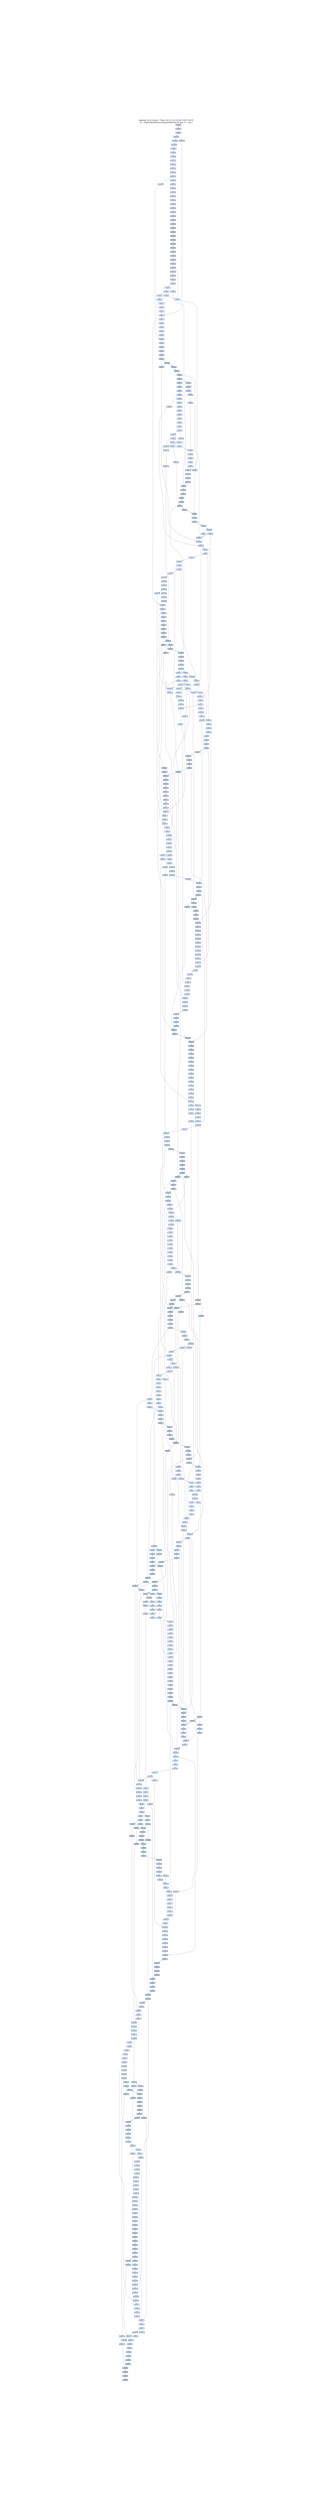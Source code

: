 digraph G {
node[shape=rectangle,style=filled,fillcolor=lightsteelblue,color=lightsteelblue]
bgcolor="transparent"
graph [label="Jakstab v0.8.4-devel   Mon Oct 21 03:32:04 CEST 2019\n-m ../Input/Real/linuxCommandsStatic/dcgen -b --cpa i", labelloc=t, fontsize=35, pad=30]
"0x000003e2"[label="0x000003e2\n"];
"0x000003e4"[label="0x000003e4\n"];
"0x000003e5"[label="0x000003e5\n"];
"0x000003e6"[label="0x000003e6\n"];
"0x000003e8"[label="0x000003e8\n"];
"0x000003e9"[label="0x000003e9\n"];
"0x000003eb"[label="0x000003eb\n"];
"0x000003ec"[label="0x000003ec\n"];
"0x000003ed"[label="0x000003ed\n"];
"0x000003ee"[label="0x000003ee\n"];
"0x000003ef"[label="0x000003ef\n"];
"0x000003f0"[label="0x000003f0\n"];
"0x000003f1"[label="0x000003f1\n"];
"0x000003f5"[label="0x000003f5\n"];
"0x000003f6"[label="0x000003f6\n"];
"0x000003f7"[label="0x000003f7\n"];
"0x000003f9"[label="0x000003f9\n"];
"0x000003fb"[label="0x000003fb\n"];
"0x000003fe"[label="0x000003fe\n"];
"0x00000000"[label="0x00000000\n"];
"0x00000400"[label="0x00000400\n"];
"0x00000402"[label="0x00000402\n"];
"0x00000002"[label="0x00000002\n"];
"0x00000003"[label="0x00000003\n"];
"0x00000404"[label="0x00000404\n"];
"0x00000005"[label="0x00000005\n"];
"0x00000406"[label="0x00000406\n"];
"0x00000007"[label="0x00000007\n"];
"0x00000407"[label="0x00000407\n"];
"0x00000408"[label="0x00000408\n"];
"0x0000000a"[label="0x0000000a\n"];
"0x0000040a"[label="0x0000040a\n"];
"0x0000000b"[label="0x0000000b\n"];
"0x0000040c"[label="0x0000040c\n"];
"0x0000000d"[label="0x0000000d\n"];
"0x0000000f"[label="0x0000000f\n"];
"0x0000040f"[label="0x0000040f\n"];
"0x00000413"[label="0x00000413\n"];
"0x00000415"[label="0x00000415\n"];
"0x00000015"[label="0x00000015\n"];
"0x00000417"[label="0x00000417\n"];
"0x00000419"[label="0x00000419\n"];
"0x00000019"[label="0x00000019\n"];
"0x0000001a"[label="0x0000001a\n"];
"0x0000041c"[label="0x0000041c\n"];
"0x0000041f"[label="0x0000041f\n"];
"0x00000020"[label="0x00000020\n"];
"0x00000021"[label="0x00000021\n"];
"0x00000423"[label="0x00000423\n"];
"0x00000023"[label="0x00000023\n"];
"0x00000025"[label="0x00000025\n"];
"0x00000426"[label="0x00000426\n"];
"0x00000029"[label="0x00000029\n"];
"0x0000042b"[label="0x0000042b\n"];
"0x0000002c"[label="0x0000002c\n"];
"0x0000042d"[label="0x0000042d\n"];
"0x0000002d"[label="0x0000002d\n"];
"0x0000042e"[label="0x0000042e\n"];
"0x0000042f"[label="0x0000042f\n"];
"0x0000002f"[label="0x0000002f\n"];
"0x00000430"[label="0x00000430\n"];
"0x00000431"[label="0x00000431\n"];
"0x00000433"[label="0x00000433\n"];
"0x00000035"[label="0x00000035\n"];
"0x00000435"[label="0x00000435\n"];
"0x00000036"[label="0x00000036\n"];
"0x00000437"[label="0x00000437\n"];
"0x0000043a"[label="0x0000043a\n"];
"0x0000003a"[label="0x0000003a\n"];
"0x0000043b"[label="0x0000043b\n"];
"0x0000043d"[label="0x0000043d\n"];
"0x0000003d"[label="0x0000003d\n"];
"0x0000003e"[label="0x0000003e\n"];
"0x0000043f"[label="0x0000043f\n"];
"0x00000040"[label="0x00000040\n"];
"0x00000441"[label="0x00000441\n"];
"0x00000443"[label="0x00000443\n"];
"0x00000444"[label="0x00000444\n"];
"0x00000445"[label="0x00000445\n"];
"0x00000446"[label="0x00000446\n"];
"0x00000046"[label="0x00000046\n"];
"0x00000049"[label="0x00000049\n"];
"0x00000449"[label="0x00000449\n"];
"0x0000044a"[label="0x0000044a\n"];
"0x0000004b"[label="0x0000004b\n"];
"0x0000044b"[label="0x0000044b\n"];
"0x0000004d"[label="0x0000004d\n"];
"0x0000044e"[label="0x0000044e\n"];
"0x0000044f"[label="0x0000044f\n"];
"0x00000451"[label="0x00000451\n"];
"0x00000453"[label="0x00000453\n"];
"0x00000053"[label="0x00000053\n"];
"0x00000055"[label="0x00000055\n"];
"0x00000456"[label="0x00000456\n"];
"0x00000057"[label="0x00000057\n"];
"0x00000458"[label="0x00000458\n"];
"0x00000459"[label="0x00000459\n"];
"0x00000059"[label="0x00000059\n"];
"0x0000045a"[label="0x0000045a\n"];
"0x0000045c"[label="0x0000045c\n"];
"0x0000005e"[label="0x0000005e\n"];
"0x0000045e"[label="0x0000045e\n"];
"0x0000045f"[label="0x0000045f\n"];
"0x00000460"[label="0x00000460\n"];
"0x00000061"[label="0x00000061\n"];
"0x00000461"[label="0x00000461\n"];
"0x00000462"[label="0x00000462\n"];
"0x00000463"[label="0x00000463\n"];
"0x00000464"[label="0x00000464\n"];
"0x00000465"[label="0x00000465\n"];
"0x00000066"[label="0x00000066\n"];
"0x00000069"[label="0x00000069\n"];
"0x00000469"[label="0x00000469\n"];
"0x0000006a"[label="0x0000006a\n"];
"0x0000046b"[label="0x0000046b\n"];
"0x0000006c"[label="0x0000006c\n"];
"0x0000046e"[label="0x0000046e\n"];
"0x0000006f"[label="0x0000006f\n"];
"0x00000470"[label="0x00000470\n"];
"0x00000071"[label="0x00000071\n"];
"0x00000073"[label="0x00000073\n"];
"0x00000473"[label="0x00000473\n"];
"0x00000475"[label="0x00000475\n"];
"0x00000075"[label="0x00000075\n"];
"0x00000076"[label="0x00000076\n"];
"0x00000476"[label="0x00000476\n"];
"0x00000077"[label="0x00000077\n"];
"0x00000477"[label="0x00000477\n"];
"0x00000478"[label="0x00000478\n"];
"0x00000078"[label="0x00000078\n"];
"0x00000479"[label="0x00000479\n"];
"0x00000079"[label="0x00000079\n"];
"0x0000007a"[label="0x0000007a\n"];
"0x0000007b"[label="0x0000007b\n"];
"0x0000047b"[label="0x0000047b\n"];
"0x0000007d"[label="0x0000007d\n"];
"0x0000047e"[label="0x0000047e\n"];
"0x0000007f"[label="0x0000007f\n"];
"0x00000481"[label="0x00000481\n"];
"0x00000081"[label="0x00000081\n"];
"0x00000082"[label="0x00000082\n"];
"0x00000482"[label="0x00000482\n"];
"0x00000485"[label="0x00000485\n"];
"0x00000087"[label="0x00000087\n"];
"0x00000487"[label="0x00000487\n"];
"0x00000088"[label="0x00000088\n"];
"0x00000089"[label="0x00000089\n"];
"0x0000008c"[label="0x0000008c\n"];
"0x0000048c"[label="0x0000048c\n"];
"0x0000048d"[label="0x0000048d\n"];
"0x0000008d"[label="0x0000008d\n"];
"0x0000048f"[label="0x0000048f\n"];
"0x00000090"[label="0x00000090\n"];
"0x00000492"[label="0x00000492\n"];
"0x00000093"[label="0x00000093\n"];
"0x00000098"[label="0x00000098\n"];
"0x00000499"[label="0x00000499\n"];
"0x0000049a"[label="0x0000049a\n"];
"0x0000009b"[label="0x0000009b\n"];
"0x0000049c"[label="0x0000049c\n"];
"0x0000009c"[label="0x0000009c\n"];
"0x0000009e"[label="0x0000009e\n"];
"0x0000049e"[label="0x0000049e\n"];
"0x000000a0"[label="0x000000a0\n"];
"0x000004a1"[label="0x000004a1\n"];
"0x000000a2"[label="0x000000a2\n"];
"0x000004a3"[label="0x000004a3\n"];
"0x000000a4"[label="0x000000a4\n"];
"0x000004a6"[label="0x000004a6\n"];
"0x000004a7"[label="0x000004a7\n"];
"0x000000a7"[label="0x000000a7\n"];
"0x000004a8"[label="0x000004a8\n"];
"0x000004a9"[label="0x000004a9\n"];
"0x000000aa"[label="0x000000aa\n"];
"0x000004aa"[label="0x000004aa\n"];
"0x000004ab"[label="0x000004ab\n"];
"0x000004ac"[label="0x000004ac\n"];
"0x000000b2"[label="0x000000b2\n"];
"0x000004b3"[label="0x000004b3\n"];
"0x000004b4"[label="0x000004b4\n"];
"0x000000b4"[label="0x000000b4\n"];
"0x000004b5"[label="0x000004b5\n"];
"0x000004b7"[label="0x000004b7\n"];
"0x000000b7"[label="0x000000b7\n"];
"0x000004b8"[label="0x000004b8\n"];
"0x000000ba"[label="0x000000ba\n"];
"0x000004ba"[label="0x000004ba\n"];
"0x000000bc"[label="0x000000bc\n"];
"0x000000bd"[label="0x000000bd\n"];
"0x000004bd"[label="0x000004bd\n"];
"0x000000bf"[label="0x000000bf\n"];
"0x000004bf"[label="0x000004bf\n"];
"0x000004c0"[label="0x000004c0\n"];
"0x000000c0"[label="0x000000c0\n"];
"0x000000c1"[label="0x000000c1\n"];
"0x000004c3"[label="0x000004c3\n"];
"0x000000c4"[label="0x000000c4\n"];
"0x000000c6"[label="0x000000c6\n"];
"0x000004c6"[label="0x000004c6\n"];
"0x000000c8"[label="0x000000c8\n"];
"0x000000c9"[label="0x000000c9\n"];
"0x000004c9"[label="0x000004c9\n"];
"0x000000cb"[label="0x000000cb\n"];
"0x000004cb"[label="0x000004cb\n"];
"0x000004cd"[label="0x000004cd\n"];
"0x000000cd"[label="0x000000cd\n"];
"0x000004cf"[label="0x000004cf\n"];
"0x000000d0"[label="0x000000d0\n"];
"0x000004d1"[label="0x000004d1\n"];
"0x000000d1"[label="0x000000d1\n"];
"0x000004d3"[label="0x000004d3\n"];
"0x000000d3"[label="0x000000d3\n"];
"0x000000d4"[label="0x000000d4\n"];
"0x000004d5"[label="0x000004d5\n"];
"0x000004d7"[label="0x000004d7\n"];
"0x000000d8"[label="0x000000d8\n"];
"0x000004d8"[label="0x000004d8\n"];
"0x000000d9"[label="0x000000d9\n"];
"0x000004d9"[label="0x000004d9\n"];
"0x000004da"[label="0x000004da\n"];
"0x000000db"[label="0x000000db\n"];
"0x000004db"[label="0x000004db\n"];
"0x000000dc"[label="0x000000dc\n"];
"0x000004dd"[label="0x000004dd\n"];
"0x000000de"[label="0x000000de\n"];
"0x000000df"[label="0x000000df\n"];
"0x000004e0"[label="0x000004e0\n"];
"0x000000e0"[label="0x000000e0\n"];
"0x000000e1"[label="0x000000e1\n"];
"0x000004e2"[label="0x000004e2\n"];
"0x000000e4"[label="0x000000e4\n"];
"0x000004e4"[label="0x000004e4\n"];
"0x000000e5"[label="0x000000e5\n"];
"0x000004e6"[label="0x000004e6\n"];
"0x000004e7"[label="0x000004e7\n"];
"0x000004e8"[label="0x000004e8\n"];
"0x000000e8"[label="0x000000e8\n"];
"0x000000e9"[label="0x000000e9\n"];
"0x000004e9"[label="0x000004e9\n"];
"0x000004ea"[label="0x000004ea\n"];
"0x000004eb"[label="0x000004eb\n"];
"0x000000eb"[label="0x000000eb\n"];
"0x000000ec"[label="0x000000ec\n"];
"0x000004ec"[label="0x000004ec\n"];
"0x000004ed"[label="0x000004ed\n"];
"0x000000ed"[label="0x000000ed\n"];
"0x000004ee"[label="0x000004ee\n"];
"0x000004ef"[label="0x000004ef\n"];
"0x000000f0"[label="0x000000f0\n"];
"0x000004f0"[label="0x000004f0\n"];
"0x000004f1"[label="0x000004f1\n"];
"0x000000f1"[label="0x000000f1\n"];
"0x000004f2"[label="0x000004f2\n"];
"0x000000f2"[label="0x000000f2\n"];
"0x000000f4"[label="0x000000f4\n"];
"0x000004f5"[label="0x000004f5\n"];
"0x000004f7"[label="0x000004f7\n"];
"0x000000f8"[label="0x000000f8\n"];
"0x000000f9"[label="0x000000f9\n"];
"0x000004f9"[label="0x000004f9\n"];
"0x000000fa"[label="0x000000fa\n"];
"0x000000fb"[label="0x000000fb\n"];
"0x000004fb"[label="0x000004fb\n"];
"0x000000fc"[label="0x000000fc\n"];
"0x000004fc"[label="0x000004fc\n"];
"0x000004fd"[label="0x000004fd\n"];
"0x000004fe"[label="0x000004fe\n"];
"0x000000ff"[label="0x000000ff\n"];
"0x000004ff"[label="0x000004ff\n"];
"0x00000500"[label="0x00000500\n"];
"0x00000501"[label="0x00000501\n"];
"0x00000102"[label="0x00000102\n"];
"0x00000502"[label="0x00000502\n"];
"0x00000503"[label="0x00000503\n"];
"0x00000504"[label="0x00000504\n"];
"0x00000505"[label="0x00000505\n"];
"0x00000106"[label="0x00000106\n"];
"0x00000508"[label="0x00000508\n"];
"0x0000050a"[label="0x0000050a\n"];
"0x0000010b"[label="0x0000010b\n"];
"0x0000050c"[label="0x0000050c\n"];
"0x0000010d"[label="0x0000010d\n"];
"0x0000050e"[label="0x0000050e\n"];
"0x0000010f"[label="0x0000010f\n"];
"0x00000111"[label="0x00000111\n"];
"0x00000112"[label="0x00000112\n"];
"0x00000513"[label="0x00000513\n"];
"0x00000115"[label="0x00000115\n"];
"0x00000515"[label="0x00000515\n"];
"0x00000516"[label="0x00000516\n"];
"0x00000117"[label="0x00000117\n"];
"0x00000119"[label="0x00000119\n"];
"0x00000519"[label="0x00000519\n"];
"0x0000011a"[label="0x0000011a\n"];
"0x0000051b"[label="0x0000051b\n"];
"0x0000051c"[label="0x0000051c\n"];
"0x0000051d"[label="0x0000051d\n"];
"0x0000011d"[label="0x0000011d\n"];
"0x0000011e"[label="0x0000011e\n"];
"0x0000051f"[label="0x0000051f\n"];
"0x00000120"[label="0x00000120\n"];
"0x00000521"[label="0x00000521\n"];
"0x00000522"[label="0x00000522\n"];
"0x00000123"[label="0x00000123\n"];
"0x00000524"[label="0x00000524\n"];
"0x00000125"[label="0x00000125\n"];
"0x00000526"[label="0x00000526\n"];
"0x00000127"[label="0x00000127\n"];
"0x00000129"[label="0x00000129\n"];
"0x00000529"[label="0x00000529\n"];
"0x0000052a"[label="0x0000052a\n"];
"0x0000012a"[label="0x0000012a\n"];
"0x0000012b"[label="0x0000012b\n"];
"0x0000052b"[label="0x0000052b\n"];
"0x0000052c"[label="0x0000052c\n"];
"0x0000052d"[label="0x0000052d\n"];
"0x0000012d"[label="0x0000012d\n"];
"0x0000052f"[label="0x0000052f\n"];
"0x00000532"[label="0x00000532\n"];
"0x00000533"[label="0x00000533\n"];
"0x00000534"[label="0x00000534\n"];
"0x00000536"[label="0x00000536\n"];
"0x00000136"[label="0x00000136\n"];
"0x00000138"[label="0x00000138\n"];
"0x0000013b"[label="0x0000013b\n"];
"0x0000013d"[label="0x0000013d\n"];
"0x0000053f"[label="0x0000053f\n"];
"0x0000013f"[label="0x0000013f\n"];
"0x00000140"[label="0x00000140\n"];
"0x00000144"[label="0x00000144\n"];
"0x00000148"[label="0x00000148\n"];
"0x0000014a"[label="0x0000014a\n"];
"0x0000014c"[label="0x0000014c\n"];
"0x0000014e"[label="0x0000014e\n"];
"0x0000054f"[label="0x0000054f\n"];
"0x0000014f"[label="0x0000014f\n"];
"0x00000151"[label="0x00000151\n"];
"0x00000153"[label="0x00000153\n"];
"0x00000156"[label="0x00000156\n"];
"0x00000159"[label="0x00000159\n"];
"0x0000015b"[label="0x0000015b\n"];
"0x0000015e"[label="0x0000015e\n"];
"0x00000160"[label="0x00000160\n"];
"0x00000161"[label="0x00000161\n"];
"0x00000162"[label="0x00000162\n"];
"0x00000164"[label="0x00000164\n"];
"0x00000165"[label="0x00000165\n"];
"0x00000166"[label="0x00000166\n"];
"0x00000168"[label="0x00000168\n"];
"0x00000169"[label="0x00000169\n"];
"0x0000016a"[label="0x0000016a\n"];
"0x0000016c"[label="0x0000016c\n"];
"0x0000016e"[label="0x0000016e\n"];
"0x00000170"[label="0x00000170\n"];
"0x00000172"[label="0x00000172\n"];
"0x00000179"[label="0x00000179\n"];
"0x0000057c"[label="0x0000057c\n"];
"0x0000017d"[label="0x0000017d\n"];
"0x0000017f"[label="0x0000017f\n"];
"0x00000181"[label="0x00000181\n"];
"0x00000182"[label="0x00000182\n"];
"0x00000185"[label="0x00000185\n"];
"0x00000186"[label="0x00000186\n"];
"0x00000188"[label="0x00000188\n"];
"0x00000189"[label="0x00000189\n"];
"0x0000018a"[label="0x0000018a\n"];
"0x0000018d"[label="0x0000018d\n"];
"0x0000018e"[label="0x0000018e\n"];
"0x0000018f"[label="0x0000018f\n"];
"0x00000190"[label="0x00000190\n"];
"0x00000192"[label="0x00000192\n"];
"0x00000193"[label="0x00000193\n"];
"0x00000194"[label="0x00000194\n"];
"0x00000196"[label="0x00000196\n"];
"0x00000198"[label="0x00000198\n"];
"0x0000019c"[label="0x0000019c\n"];
"0x0000019d"[label="0x0000019d\n"];
"0x0000019f"[label="0x0000019f\n"];
"0x000001a1"[label="0x000001a1\n"];
"0x000001a2"[label="0x000001a2\n"];
"0x000001a4"[label="0x000001a4\n"];
"0x000001a5"[label="0x000001a5\n"];
"0x000001a7"[label="0x000001a7\n"];
"0x000001aa"[label="0x000001aa\n"];
"0x000001ab"[label="0x000001ab\n"];
"0x000001ac"[label="0x000001ac\n"];
"0x000001ad"[label="0x000001ad\n"];
"0x000001ae"[label="0x000001ae\n"];
"0x000001af"[label="0x000001af\n"];
"0x000001b1"[label="0x000001b1\n"];
"0x000001b2"[label="0x000001b2\n"];
"0x000001b3"[label="0x000001b3\n"];
"0x000001b4"[label="0x000001b4\n"];
"0x000001b5"[label="0x000001b5\n"];
"0x000001b8"[label="0x000001b8\n"];
"0x000001ba"[label="0x000001ba\n"];
"0x000001bc"[label="0x000001bc\n"];
"0x000001bf"[label="0x000001bf\n"];
"0x000001c2"[label="0x000001c2\n"];
"0x000001c3"[label="0x000001c3\n"];
"0x000001c4"[label="0x000001c4\n"];
"0x000001c5"[label="0x000001c5\n"];
"0x000001c6"[label="0x000001c6\n"];
"0x000001c7"[label="0x000001c7\n"];
"0x000001c9"[label="0x000001c9\n"];
"0x000001ca"[label="0x000001ca\n"];
"0x000001cb"[label="0x000001cb\n"];
"0x000001cd"[label="0x000001cd\n"];
"0x000001ce"[label="0x000001ce\n"];
"0x000001cf"[label="0x000001cf\n"];
"0x000001d0"[label="0x000001d0\n"];
"0x000001d1"[label="0x000001d1\n"];
"0x000001d2"[label="0x000001d2\n"];
"0x000001d3"[label="0x000001d3\n"];
"0x000001d4"[label="0x000001d4\n"];
"0x000001d5"[label="0x000001d5\n"];
"0x000001d6"[label="0x000001d6\n"];
"0x000001d8"[label="0x000001d8\n"];
"0x000001da"[label="0x000001da\n"];
"0x000001db"[label="0x000001db\n"];
"0x000001dd"[label="0x000001dd\n"];
"0x000001e0"[label="0x000001e0\n"];
"0x000001e2"[label="0x000001e2\n"];
"0x000001e5"[label="0x000001e5\n"];
"0x000001e6"[label="0x000001e6\n"];
"0x000001e9"[label="0x000001e9\n"];
"0x000001eb"[label="0x000001eb\n"];
"0x000001f2"[label="0x000001f2\n"];
"0x000001f4"[label="0x000001f4\n"];
"0x000001f5"[label="0x000001f5\n"];
"0x000001f7"[label="0x000001f7\n"];
"0x000001f9"[label="0x000001f9\n"];
"0x000001fa"[label="0x000001fa\n"];
"0x000001fc"[label="0x000001fc\n"];
"0x000001ff"[label="0x000001ff\n"];
"0x00000200"[label="0x00000200\n"];
"0x00000201"[label="0x00000201\n"];
"0x00000202"[label="0x00000202\n"];
"0x00000203"[label="0x00000203\n"];
"0x00000204"[label="0x00000204\n"];
"0x00000205"[label="0x00000205\n"];
"0x00000206"[label="0x00000206\n"];
"0x00000207"[label="0x00000207\n"];
"0x00000208"[label="0x00000208\n"];
"0x00000209"[label="0x00000209\n"];
"0x0000020a"[label="0x0000020a\n"];
"0x0000020b"[label="0x0000020b\n"];
"0x0000020c"[label="0x0000020c\n"];
"0x0000020f"[label="0x0000020f\n"];
"0x00000212"[label="0x00000212\n"];
"0x00000213"[label="0x00000213\n"];
"0x00000214"[label="0x00000214\n"];
"0x00000215"[label="0x00000215\n"];
"0x00000216"[label="0x00000216\n"];
"0x00000217"[label="0x00000217\n"];
"0x0000021a"[label="0x0000021a\n"];
"0x0000021b"[label="0x0000021b\n"];
"0x0000021e"[label="0x0000021e\n"];
"0x0000021f"[label="0x0000021f\n"];
"0x00000220"[label="0x00000220\n"];
"0x00000221"[label="0x00000221\n"];
"0x00000222"[label="0x00000222\n"];
"0x00000223"[label="0x00000223\n"];
"0x00000224"[label="0x00000224\n"];
"0x00000225"[label="0x00000225\n"];
"0x00000226"[label="0x00000226\n"];
"0x00000227"[label="0x00000227\n"];
"0x00000228"[label="0x00000228\n"];
"0x0000022b"[label="0x0000022b\n"];
"0x0000022c"[label="0x0000022c\n"];
"0x0000022d"[label="0x0000022d\n"];
"0x0000022e"[label="0x0000022e\n"];
"0x0000022f"[label="0x0000022f\n"];
"0x00000230"[label="0x00000230\n"];
"0x00000233"[label="0x00000233\n"];
"0x00000234"[label="0x00000234\n"];
"0x0000023a"[label="0x0000023a\n"];
"0x0000023c"[label="0x0000023c\n"];
"0x0000023f"[label="0x0000023f\n"];
"0x00000240"[label="0x00000240\n"];
"0x00000241"[label="0x00000241\n"];
"0x00000242"[label="0x00000242\n"];
"0x00000243"[label="0x00000243\n"];
"0x00000244"[label="0x00000244\n"];
"0x00000247"[label="0x00000247\n"];
"0x00000248"[label="0x00000248\n"];
"0x0000024b"[label="0x0000024b\n"];
"0x0000024f"[label="0x0000024f\n"];
"0x00000251"[label="0x00000251\n"];
"0x00000253"[label="0x00000253\n"];
"0x00000255"[label="0x00000255\n"];
"0x00000257"[label="0x00000257\n"];
"0x00000258"[label="0x00000258\n"];
"0x0000025a"[label="0x0000025a\n"];
"0x0000025c"[label="0x0000025c\n"];
"0x0000025d"[label="0x0000025d\n"];
"0x0000025e"[label="0x0000025e\n"];
"0x00000260"[label="0x00000260\n"];
"0x00000264"[label="0x00000264\n"];
"0x00000265"[label="0x00000265\n"];
"0x0000026d"[label="0x0000026d\n"];
"0x0000026e"[label="0x0000026e\n"];
"0x0000026f"[label="0x0000026f\n"];
"0x00000270"[label="0x00000270\n"];
"0x00000271"[label="0x00000271\n"];
"0x00000273"[label="0x00000273\n"];
"0x00000274"[label="0x00000274\n"];
"0x00000276"[label="0x00000276\n"];
"0x0000027a"[label="0x0000027a\n"];
"0x0000027c"[label="0x0000027c\n"];
"0x0000027f"[label="0x0000027f\n"];
"0x00000282"[label="0x00000282\n"];
"0x00000284"[label="0x00000284\n"];
"0x00000288"[label="0x00000288\n"];
"0x0000028b"[label="0x0000028b\n"];
"0x0000028d"[label="0x0000028d\n"];
"0x0000028e"[label="0x0000028e\n"];
"0x00000291"[label="0x00000291\n"];
"0x00000293"[label="0x00000293\n"];
"0x00000296"[label="0x00000296\n"];
"0x00000297"[label="0x00000297\n"];
"0x0000029a"[label="0x0000029a\n"];
"0x0000029b"[label="0x0000029b\n"];
"0x0000029e"[label="0x0000029e\n"];
"0x0000029f"[label="0x0000029f\n"];
"0x000002a2"[label="0x000002a2\n"];
"0x000002a6"[label="0x000002a6\n"];
"0x000002a8"[label="0x000002a8\n"];
"0x000002aa"[label="0x000002aa\n"];
"0x000002ac"[label="0x000002ac\n"];
"0x000002ad"[label="0x000002ad\n"];
"0x000002ae"[label="0x000002ae\n"];
"0x000002af"[label="0x000002af\n"];
"0x000002b0"[label="0x000002b0\n"];
"0x000002b1"[label="0x000002b1\n"];
"0x000002b2"[label="0x000002b2\n"];
"0x000002b3"[label="0x000002b3\n"];
"0x000002b4"[label="0x000002b4\n"];
"0x000002b5"[label="0x000002b5\n"];
"0x000002b9"[label="0x000002b9\n"];
"0x000002bb"[label="0x000002bb\n"];
"0x000002bc"[label="0x000002bc\n"];
"0x000002be"[label="0x000002be\n"];
"0x000002bf"[label="0x000002bf\n"];
"0x000002c1"[label="0x000002c1\n"];
"0x000002c3"[label="0x000002c3\n"];
"0x000002c4"[label="0x000002c4\n"];
"0x000002c5"[label="0x000002c5\n"];
"0x000002c7"[label="0x000002c7\n"];
"0x000002c8"[label="0x000002c8\n"];
"0x000002cb"[label="0x000002cb\n"];
"0x000002cc"[label="0x000002cc\n"];
"0x000002d0"[label="0x000002d0\n"];
"0x000002d2"[label="0x000002d2\n"];
"0x000002d5"[label="0x000002d5\n"];
"0x000002d9"[label="0x000002d9\n"];
"0x000002db"[label="0x000002db\n"];
"0x000002dd"[label="0x000002dd\n"];
"0x000002df"[label="0x000002df\n"];
"0x000002e0"[label="0x000002e0\n"];
"0x000002e1"[label="0x000002e1\n"];
"0x000002e2"[label="0x000002e2\n"];
"0x000002e3"[label="0x000002e3\n"];
"0x000002e4"[label="0x000002e4\n"];
"0x000002e6"[label="0x000002e6\n"];
"0x000002e8"[label="0x000002e8\n"];
"0x000002e9"[label="0x000002e9\n"];
"0x000002eb"[label="0x000002eb\n"];
"0x000002ec"[label="0x000002ec\n"];
"0x000002ed"[label="0x000002ed\n"];
"0x000002f4"[label="0x000002f4\n"];
"0x000002f5"[label="0x000002f5\n"];
"0x000002f9"[label="0x000002f9\n"];
"0x000002fb"[label="0x000002fb\n"];
"0x000002fd"[label="0x000002fd\n"];
"0x000002fe"[label="0x000002fe\n"];
"0x00000300"[label="0x00000300\n"];
"0x00000302"[label="0x00000302\n"];
"0x00000305"[label="0x00000305\n"];
"0x00000308"[label="0x00000308\n"];
"0x00000309"[label="0x00000309\n"];
"0x0000030c"[label="0x0000030c\n"];
"0x0000030e"[label="0x0000030e\n"];
"0x00000310"[label="0x00000310\n"];
"0x00000311"[label="0x00000311\n"];
"0x00000312"[label="0x00000312\n"];
"0x00000313"[label="0x00000313\n"];
"0x00000314"[label="0x00000314\n"];
"0x00000316"[label="0x00000316\n"];
"0x00000318"[label="0x00000318\n"];
"0x0000031f"[label="0x0000031f\n"];
"0x00000321"[label="0x00000321\n"];
"0x00000323"[label="0x00000323\n"];
"0x00000325"[label="0x00000325\n"];
"0x00000326"[label="0x00000326\n"];
"0x00000328"[label="0x00000328\n"];
"0x00000329"[label="0x00000329\n"];
"0x0000032a"[label="0x0000032a\n"];
"0x0000032b"[label="0x0000032b\n"];
"0x0000032f"[label="0x0000032f\n"];
"0x00000331"[label="0x00000331\n"];
"0x00000332"[label="0x00000332\n"];
"0x00000333"[label="0x00000333\n"];
"0x00000335"[label="0x00000335\n"];
"0x00000336"[label="0x00000336\n"];
"0x00000339"[label="0x00000339\n"];
"0x0000033b"[label="0x0000033b\n"];
"0x0000033c"[label="0x0000033c\n"];
"0x0000033d"[label="0x0000033d\n"];
"0x00000342"[label="0x00000342\n"];
"0x00000345"[label="0x00000345\n"];
"0x00000347"[label="0x00000347\n"];
"0x00000349"[label="0x00000349\n"];
"0x0000034b"[label="0x0000034b\n"];
"0x0000034e"[label="0x0000034e\n"];
"0x0000034f"[label="0x0000034f\n"];
"0x00000350"[label="0x00000350\n"];
"0x00000351"[label="0x00000351\n"];
"0x00000352"[label="0x00000352\n"];
"0x00000353"[label="0x00000353\n"];
"0x00000354"[label="0x00000354\n"];
"0x00000358"[label="0x00000358\n"];
"0x00000359"[label="0x00000359\n"];
"0x0000035a"[label="0x0000035a\n"];
"0x0000035b"[label="0x0000035b\n"];
"0x0000035c"[label="0x0000035c\n"];
"0x0000035e"[label="0x0000035e\n"];
"0x0000035f"[label="0x0000035f\n"];
"0x00000360"[label="0x00000360\n"];
"0x00000362"[label="0x00000362\n"];
"0x00000363"[label="0x00000363\n"];
"0x00000365"[label="0x00000365\n"];
"0x00000366"[label="0x00000366\n"];
"0x00000367"[label="0x00000367\n"];
"0x00000368"[label="0x00000368\n"];
"0x0000036b"[label="0x0000036b\n"];
"0x0000036c"[label="0x0000036c\n"];
"0x0000036d"[label="0x0000036d\n"];
"0x0000036f"[label="0x0000036f\n"];
"0x00000371"[label="0x00000371\n"];
"0x00000373"[label="0x00000373\n"];
"0x00000374"[label="0x00000374\n"];
"0x00000375"[label="0x00000375\n"];
"0x00000376"[label="0x00000376\n"];
"0x00000377"[label="0x00000377\n"];
"0x00000378"[label="0x00000378\n"];
"0x00000379"[label="0x00000379\n"];
"0x0000037b"[label="0x0000037b\n"];
"0x0000037d"[label="0x0000037d\n"];
"0x00000380"[label="0x00000380\n"];
"0x00000382"[label="0x00000382\n"];
"0x00000384"[label="0x00000384\n"];
"0x00000387"[label="0x00000387\n"];
"0x0000038a"[label="0x0000038a\n"];
"0x0000038b"[label="0x0000038b\n"];
"0x0000038d"[label="0x0000038d\n"];
"0x00000390"[label="0x00000390\n"];
"0x00000392"[label="0x00000392\n"];
"0x00000393"[label="0x00000393\n"];
"0x00000394"[label="0x00000394\n"];
"0x00000395"[label="0x00000395\n"];
"0x00000398"[label="0x00000398\n"];
"0x00000399"[label="0x00000399\n"];
"0x0000039a"[label="0x0000039a\n"];
"0x0000039c"[label="0x0000039c\n"];
"0x0000039d"[label="0x0000039d\n"];
"0x000003a2"[label="0x000003a2\n"];
"0x000003a4"[label="0x000003a4\n"];
"0x000003a5"[label="0x000003a5\n"];
"0x000003a7"[label="0x000003a7\n"];
"0x000003a8"[label="0x000003a8\n"];
"0x000003a9"[label="0x000003a9\n"];
"0x000003aa"[label="0x000003aa\n"];
"0x000003ab"[label="0x000003ab\n"];
"0x000003ac"[label="0x000003ac\n"];
"0x000003ad"[label="0x000003ad\n"];
"0x000003ae"[label="0x000003ae\n"];
"0x000003af"[label="0x000003af\n"];
"0x000003b1"[label="0x000003b1\n"];
"0x000003b3"[label="0x000003b3\n"];
"0x000003b6"[label="0x000003b6\n"];
"0x000003b9"[label="0x000003b9\n"];
"0x000003bb"[label="0x000003bb\n"];
"0x000003bd"[label="0x000003bd\n"];
"0x000003bf"[label="0x000003bf\n"];
"0x000003c1"[label="0x000003c1\n"];
"0x000003c3"[label="0x000003c3\n"];
"0x000003c4"[label="0x000003c4\n"];
"0x000003c5"[label="0x000003c5\n"];
"0x000003c6"[label="0x000003c6\n"];
"0x000003c9"[label="0x000003c9\n"];
"0x000003ca"[label="0x000003ca\n"];
"0x000003cb"[label="0x000003cb\n"];
"0x000003cc"[label="0x000003cc\n"];
"0x000003cd"[label="0x000003cd\n"];
"0x000003cf"[label="0x000003cf\n"];
"0x000003d0"[label="0x000003d0\n"];
"0x000003d1"[label="0x000003d1\n"];
"0x000003d2"[label="0x000003d2\n"];
"0x000003d3"[label="0x000003d3\n"];
"0x000003d4"[label="0x000003d4\n"];
"0x000003d8"[label="0x000003d8\n"];
"0x000003da"[label="0x000003da\n"];
"0x000003dc"[label="0x000003dc\n"];
"0x000003de"[label="0x000003de\n"];
"0x000003e0"[label="0x000003e0\n"];
"0x0000021f" -> "0x00000220" [color="#000000"];
"0x000001c4" -> "0x000001c5" [color="#000000"];
"0x00000477" -> "0x00000479" [color="#000000"];
"0x00000492" -> "0x00000499" [color="#000000"];
"0x0000020c" -> "0x0000020f" [color="#000000"];
"0x0000027a" -> "0x000002e1" [color="#000000"];
"0x0000022d" -> "0x0000022e" [color="#000000"];
"0x00000321" -> "0x00000323" [color="#000000"];
"0x000003ee" -> "0x000003f0" [color="#000000"];
"0x00000220" -> "0x00000221" [color="#000000"];
"0x000004f0" -> "0x000004f1" [color="#000000"];
"0x000001d3" -> "0x000001d4" [color="#000000"];
"0x00000088" -> "0x00000089" [color="#000000"];
"0x0000044f" -> "0x00000451" [color="#000000"];
"0x00000090" -> "0x00000093" [color="#000000"];
"0x000003cd" -> "0x000003cf" [color="#000000"];
"0x00000200" -> "0x00000201" [color="#000000"];
"0x00000073" -> "0x00000075" [color="#000000"];
"0x000004a7" -> "0x000004c9" [color="#000000"];
"0x00000201" -> "0x00000202" [color="#000000"];
"0x00000140" -> "0x00000144" [color="#000000"];
"0x00000363" -> "0x00000367" [color="#000000"];
"0x00000380" -> "0x00000382" [color="#000000"];
"0x0000049a" -> "0x00000505" [color="#000000"];
"0x0000045f" -> "0x00000461" [color="#000000"];
"0x000003e0" -> "0x000003e2" [color="#000000"];
"0x000002b9" -> "0x00000323" [color="#000000"];
"0x000000a0" -> "0x00000111" [color="#000000"];
"0x0000028b" -> "0x0000028d" [color="#000000"];
"0x00000384" -> "0x00000387" [color="#000000"];
"0x000004c9" -> "0x000004cb" [color="#000000"];
"0x000004fb" -> "0x000004fc" [color="#000000"];
"0x000001b2" -> "0x00000227" [color="#000000"];
"0x00000349" -> "0x0000034b" [color="#000000"];
"0x00000115" -> "0x0000011a" [color="#000000"];
"0x000004fe" -> "0x000004ff" [color="#000000"];
"0x0000044e" -> "0x0000044f" [color="#000000"];
"0x000002e9" -> "0x00000352" [color="#000000"];
"0x000000c1" -> "0x000000c9" [color="#000000"];
"0x000003a8" -> "0x000003ab" [color="#000000"];
"0x0000010b" -> "0x00000117" [color="#000000"];
"0x00000240" -> "0x00000243" [color="#000000"];
"0x000000fc" -> "0x000000ff" [color="#000000"];
"0x0000051b" -> "0x0000051d" [color="#000000"];
"0x0000049e" -> "0x000004a1" [color="#000000"];
"0x000001eb" -> "0x000001f2" [color="#000000"];
"0x0000023a" -> "0x0000023c" [color="#000000"];
"0x0000035c" -> "0x0000035e" [color="#000000"];
"0x000003bb" -> "0x000003bd" [color="#000000"];
"0x0000043b" -> "0x0000043d" [color="#000000"];
"0x00000148" -> "0x0000014a" [color="#000000"];
"0x0000025a" -> "0x0000027c" [color="#000000"];
"0x00000417" -> "0x00000423" [color="#000000"];
"0x000003cc" -> "0x000003cd" [color="#000000"];
"0x00000413" -> "0x00000415" [color="#000000"];
"0x0000036b" -> "0x0000036c" [color="#000000"];
"0x000002b0" -> "0x000002b3" [color="#000000"];
"0x0000052c" -> "0x0000052d" [color="#000000"];
"0x0000018d" -> "0x0000018f" [color="#000000"];
"0x000002cb" -> "0x000002cc" [color="#000000"];
"0x000002dd" -> "0x000002df" [color="#000000"];
"0x0000041c" -> "0x0000041f" [color="#000000"];
"0x000001b2" -> "0x000001b4" [color="#000000"];
"0x00000521" -> "0x00000522" [color="#000000"];
"0x000001cf" -> "0x000001d0" [color="#000000"];
"0x00000000" -> "0x00000002" [color="#000000"];
"0x000000dc" -> "0x000000e1" [color="#000000"];
"0x0000021a" -> "0x0000021b" [color="#000000"];
"0x000000a0" -> "0x000000a2" [color="#000000"];
"0x0000003e" -> "0x00000040" [color="#000000"];
"0x0000034e" -> "0x00000350" [color="#000000"];
"0x000003d4" -> "0x000003d8" [color="#000000"];
"0x0000016a" -> "0x0000016c" [color="#000000"];
"0x00000226" -> "0x00000227" [color="#000000"];
"0x00000221" -> "0x00000222" [color="#000000"];
"0x000003ab" -> "0x000003ac" [color="#000000"];
"0x00000444" -> "0x00000445" [color="#000000"];
"0x0000011a" -> "0x0000011d" [color="#000000"];
"0x00000138" -> "0x0000013f" [color="#000000"];
"0x000003e4" -> "0x000003e6" [color="#000000"];
"0x00000007" -> "0x0000000a" [color="#000000"];
"0x000002ae" -> "0x000002b0" [color="#000000"];
"0x0000052b" -> "0x00000532" [color="#000000"];
"0x00000451" -> "0x00000453" [color="#000000"];
"0x00000426" -> "0x0000042e" [color="#000000"];
"0x000001a2" -> "0x0000020c" [color="#000000"];
"0x000001f2" -> "0x000001f4" [color="#000000"];
"0x00000366" -> "0x00000368" [color="#000000"];
"0x00000459" -> "0x0000045c" [color="#000000"];
"0x0000018f" -> "0x00000196" [color="#000000"];
"0x00000376" -> "0x00000378" [color="#000000"];
"0x00000025" -> "0x00000029" [color="#000000"];
"0x000004e8" -> "0x000004e9" [color="#000000"];
"0x0000006a" -> "0x0000006c" [color="#000000"];
"0x00000453" -> "0x00000456" [color="#000000"];
"0x00000487" -> "0x0000048c" [color="#000000"];
"0x0000037b" -> "0x000003e5" [color="#000000"];
"0x00000077" -> "0x00000079" [color="#000000"];
"0x000002b1" -> "0x000002b2" [color="#000000"];
"0x0000051d" -> "0x0000051f" [color="#000000"];
"0x0000014f" -> "0x0000015b" [color="#000000"];
"0x000004eb" -> "0x000004ec" [color="#000000"];
"0x0000007d" -> "0x0000007f" [color="#000000"];
"0x000004ea" -> "0x000004eb" [color="#000000"];
"0x000004bf" -> "0x000004c0" [color="#000000"];
"0x000002af" -> "0x000002b1" [color="#000000"];
"0x000002d0" -> "0x000002fe" [color="#000000"];
"0x00000404" -> "0x00000406" [color="#000000"];
"0x00000253" -> "0x00000255" [color="#000000"];
"0x0000021b" -> "0x0000021e" [color="#000000"];
"0x00000419" -> "0x0000041c" [color="#000000"];
"0x000001b5" -> "0x00000224" [color="#000000"];
"0x000002bb" -> "0x000002bf" [color="#000000"];
"0x00000227" -> "0x00000228" [color="#000000"];
"0x00000376" -> "0x000003ec" [color="#000000"];
"0x0000034f" -> "0x00000350" [color="#000000"];
"0x000001ca" -> "0x000001cb" [color="#000000"];
"0x000002d5" -> "0x000002d9" [color="#000000"];
"0x000001d1" -> "0x000001d2" [color="#000000"];
"0x0000042d" -> "0x0000042f" [color="#000000"];
"0x00000244" -> "0x000002a8" [color="#000000"];
"0x00000464" -> "0x00000465" [color="#000000"];
"0x000000c0" -> "0x000000c1" [color="#000000"];
"0x000002bc" -> "0x00000326" [color="#000000"];
"0x00000244" -> "0x00000247" [color="#000000"];
"0x0000014e" -> "0x0000014f" [color="#000000"];
"0x000000e8" -> "0x000000e9" [color="#000000"];
"0x0000025c" -> "0x0000025d" [color="#000000"];
"0x000004d3" -> "0x00000504" [color="#000000"];
"0x000001c9" -> "0x000001ca" [color="#000000"];
"0x000002d0" -> "0x000002d2" [color="#000000"];
"0x00000255" -> "0x00000257" [color="#000000"];
"0x0000018d" -> "0x00000201" [color="#000000"];
"0x000003d1" -> "0x000003d4" [color="#000000"];
"0x00000015" -> "0x00000019" [color="#000000"];
"0x000004cd" -> "0x000004d9" [color="#000000"];
"0x000003d0" -> "0x000003d2" [color="#000000"];
"0x00000222" -> "0x00000223" [color="#000000"];
"0x00000443" -> "0x00000444" [color="#000000"];
"0x000000e1" -> "0x000000e4" [color="#000000"];
"0x0000042e" -> "0x00000430" [color="#000000"];
"0x000003e0" -> "0x00000443" [color="#000000"];
"0x000002ad" -> "0x000002b0" [color="#000000"];
"0x000001d8" -> "0x000001da" [color="#000000"];
"0x00000312" -> "0x00000314" [color="#000000"];
"0x000003e6" -> "0x000003e8" [color="#000000"];
"0x00000373" -> "0x00000375" [color="#000000"];
"0x000002c4" -> "0x000002c7" [color="#000000"];
"0x00000066" -> "0x000000e0" [color="#000000"];
"0x000002a8" -> "0x000002af" [color="#000000"];
"0x00000165" -> "0x00000166" [color="#000000"];
"0x000000e4" -> "0x000000e5" [color="#000000"];
"0x00000402" -> "0x00000404" [color="#000000"];
"0x00000305" -> "0x00000308" [color="#000000"];
"0x000003cf" -> "0x000003d1" [color="#000000"];
"0x000001af" -> "0x000001b2" [color="#000000"];
"0x000002fd" -> "0x00000305" [color="#000000"];
"0x000000a7" -> "0x000000aa" [color="#000000"];
"0x00000257" -> "0x0000025a" [color="#000000"];
"0x00000242" -> "0x00000244" [color="#000000"];
"0x0000029a" -> "0x0000029b" [color="#000000"];
"0x00000071" -> "0x00000073" [color="#000000"];
"0x000000df" -> "0x000000e4" [color="#000000"];
"0x00000504" -> "0x00000505" [color="#000000"];
"0x0000027a" -> "0x0000027c" [color="#000000"];
"0x000003e5" -> "0x000003ec" [color="#000000"];
"0x0000020f" -> "0x00000212" [color="#000000"];
"0x000003af" -> "0x000003b1" [color="#000000"];
"0x000002e6" -> "0x00000316" [color="#000000"];
"0x00000078" -> "0x0000007b" [color="#000000"];
"0x0000049a" -> "0x0000049c" [color="#000000"];
"0x000004a7" -> "0x000004a9" [color="#000000"];
"0x00000302" -> "0x00000305" [color="#000000"];
"0x000000fb" -> "0x000000ff" [color="#000000"];
"0x000002e4" -> "0x000002e6" [color="#000000"];
"0x000004e9" -> "0x000004ea" [color="#000000"];
"0x000002ed" -> "0x000002f4" [color="#000000"];
"0x00000023" -> "0x00000025" [color="#000000"];
"0x00000188" -> "0x000001aa" [color="#000000"];
"0x00000188" -> "0x0000018a" [color="#000000"];
"0x0000025e" -> "0x00000260" [color="#000000"];
"0x000001e2" -> "0x000001e6" [color="#000000"];
"0x0000046b" -> "0x0000046e" [color="#000000"];
"0x000001ac" -> "0x000001ad" [color="#000000"];
"0x000002f9" -> "0x000002fb" [color="#000000"];
"0x000002bf" -> "0x000002c1" [color="#000000"];
"0x000000cb" -> "0x000000cd" [color="#000000"];
"0x0000009c" -> "0x0000009e" [color="#000000"];
"0x00000332" -> "0x00000339" [color="#000000"];
"0x0000029f" -> "0x000002a2" [color="#000000"];
"0x0000039d" -> "0x000003a4" [color="#000000"];
"0x000000a4" -> "0x000000a7" [color="#000000"];
"0x000001f4" -> "0x000001f5" [color="#000000"];
"0x00000194" -> "0x00000198" [color="#000000"];
"0x00000354" -> "0x00000358" [color="#000000"];
"0x0000015e" -> "0x000001c9" [color="#000000"];
"0x0000029e" -> "0x0000029f" [color="#000000"];
"0x00000076" -> "0x00000077" [color="#000000"];
"0x000002e3" -> "0x000002e6" [color="#000000"];
"0x0000025a" -> "0x0000025c" [color="#000000"];
"0x0000052a" -> "0x0000052c" [color="#000000"];
"0x000002fb" -> "0x000002fd" [color="#000000"];
"0x000000bf" -> "0x000000c0" [color="#000000"];
"0x00000456" -> "0x00000458" [color="#000000"];
"0x00000395" -> "0x00000398" [color="#000000"];
"0x0000047b" -> "0x0000047e" [color="#000000"];
"0x00000073" -> "0x000000de" [color="#000000"];
"0x000001b3" -> "0x0000021a" [color="#000000"];
"0x000004f9" -> "0x000004fb" [color="#000000"];
"0x00000206" -> "0x00000207" [color="#000000"];
"0x00000172" -> "0x00000179" [color="#000000"];
"0x00000162" -> "0x00000164" [color="#000000"];
"0x00000205" -> "0x00000206" [color="#000000"];
"0x000003c5" -> "0x000003c9" [color="#000000"];
"0x000000c8" -> "0x000000d0" [color="#000000"];
"0x00000479" -> "0x0000047b" [color="#000000"];
"0x0000043d" -> "0x0000043f" [color="#000000"];
"0x0000045c" -> "0x0000045e" [color="#000000"];
"0x000000bc" -> "0x000000bd" [color="#000000"];
"0x000004a6" -> "0x0000051c" [color="#000000"];
"0x00000400" -> "0x00000402" [color="#000000"];
"0x00000166" -> "0x00000168" [color="#000000"];
"0x000004a3" -> "0x000004a6" [color="#000000"];
"0x0000002f" -> "0x00000035" [color="#000000"];
"0x00000136" -> "0x00000138" [color="#000000"];
"0x000004ee" -> "0x000004ef" [color="#000000"];
"0x0000018e" -> "0x00000190" [color="#000000"];
"0x000003fb" -> "0x000003fe" [color="#000000"];
"0x00000216" -> "0x00000217" [color="#000000"];
"0x00000282" -> "0x00000284" [color="#000000"];
"0x000003e9" -> "0x000003eb" [color="#000000"];
"0x000002e0" -> "0x000002e2" [color="#000000"];
"0x00000230" -> "0x00000233" [color="#000000"];
"0x00000526" -> "0x00000529" [color="#000000"];
"0x0000012a" -> "0x0000012b" [color="#000000"];
"0x0000017d" -> "0x0000019f" [color="#000000"];
"0x00000433" -> "0x00000435" [color="#000000"];
"0x000004ba" -> "0x000004bd" [color="#000000"];
"0x00000353" -> "0x00000354" [color="#000000"];
"0x000003ed" -> "0x000003ee" [color="#000000"];
"0x0000000d" -> "0x0000000f" [color="#000000"];
"0x000003d8" -> "0x000003da" [color="#000000"];
"0x000004e7" -> "0x000004e8" [color="#000000"];
"0x000002ac" -> "0x000002ae" [color="#000000"];
"0x00000374" -> "0x00000376" [color="#000000"];
"0x000003f6" -> "0x000003f7" [color="#000000"];
"0x00000098" -> "0x00000112" [color="#000000"];
"0x00000534" -> "0x00000536" [color="#000000"];
"0x00000524" -> "0x00000526" [color="#000000"];
"0x0000039c" -> "0x000003a2" [color="#000000"];
"0x000003f9" -> "0x000003fb" [color="#000000"];
"0x000004a9" -> "0x000004aa" [color="#000000"];
"0x000000f2" -> "0x000000f9" [color="#000000"];
"0x000004c3" -> "0x000004c6" [color="#000000"];
"0x00000437" -> "0x0000043a" [color="#000000"];
"0x0000027f" -> "0x00000282" [color="#000000"];
"0x00000224" -> "0x00000225" [color="#000000"];
"0x000001f5" -> "0x000001f7" [color="#000000"];
"0x000000c9" -> "0x000000eb" [color="#000000"];
"0x0000011e" -> "0x00000120" [color="#000000"];
"0x000001fc" -> "0x000001ff" [color="#000000"];
"0x0000026e" -> "0x0000026f" [color="#000000"];
"0x00000505" -> "0x00000508" [color="#000000"];
"0x000000e9" -> "0x000000ec" [color="#000000"];
"0x0000026f" -> "0x00000291" [color="#000000"];
"0x00000185" -> "0x00000186" [color="#000000"];
"0x000001d4" -> "0x000001d6" [color="#000000"];
"0x00000127" -> "0x00000129" [color="#000000"];
"0x000001ab" -> "0x000001b3" [color="#000000"];
"0x000000ec" -> "0x000000ed" [color="#000000"];
"0x00000164" -> "0x00000165" [color="#000000"];
"0x00000352" -> "0x00000353" [color="#000000"];
"0x000003f1" -> "0x000003f5" [color="#000000"];
"0x000001ff" -> "0x00000200" [color="#000000"];
"0x000004fd" -> "0x000004fe" [color="#000000"];
"0x000002fb" -> "0x0000036f" [color="#000000"];
"0x000001f5" -> "0x00000270" [color="#000000"];
"0x00000358" -> "0x000003cc" [color="#000000"];
"0x0000015b" -> "0x0000015e" [color="#000000"];
"0x0000027c" -> "0x0000027f" [color="#000000"];
"0x000001b3" -> "0x000001b5" [color="#000000"];
"0x000002ac" -> "0x00000313" [color="#000000"];
"0x00000003" -> "0x00000078" [color="#000000"];
"0x000002d9" -> "0x000002db" [color="#000000"];
"0x000004ed" -> "0x000004ee" [color="#000000"];
"0x0000006f" -> "0x000000df" [color="#000000"];
"0x0000010d" -> "0x0000010f" [color="#000000"];
"0x000001d5" -> "0x000001d8" [color="#000000"];
"0x00000003" -> "0x00000005" [color="#000000"];
"0x00000125" -> "0x00000127" [color="#000000"];
"0x00000276" -> "0x0000027a" [color="#000000"];
"0x0000025d" -> "0x0000025e" [color="#000000"];
"0x00000208" -> "0x00000209" [color="#000000"];
"0x000004e4" -> "0x000004e6" [color="#000000"];
"0x00000485" -> "0x000004a7" [color="#000000"];
"0x00000123" -> "0x00000193" [color="#000000"];
"0x0000009b" -> "0x0000009c" [color="#000000"];
"0x0000046e" -> "0x00000475" [color="#000000"];
"0x00000374" -> "0x000003e6" [color="#000000"];
"0x000002aa" -> "0x000002ac" [color="#000000"];
"0x000002b4" -> "0x000002b5" [color="#000000"];
"0x0000000b" -> "0x0000000d" [color="#000000"];
"0x000003e8" -> "0x000003e9" [color="#000000"];
"0x000001db" -> "0x000001dd" [color="#000000"];
"0x00000393" -> "0x00000394" [color="#000000"];
"0x0000036d" -> "0x0000036f" [color="#000000"];
"0x000000b4" -> "0x000000b7" [color="#000000"];
"0x00000399" -> "0x0000039d" [color="#000000"];
"0x0000008c" -> "0x0000008d" [color="#000000"];
"0x000004e2" -> "0x000004e4" [color="#000000"];
"0x00000446" -> "0x00000449" [color="#000000"];
"0x00000019" -> "0x0000001a" [color="#000000"];
"0x000004cd" -> "0x000004cf" [color="#000000"];
"0x000002df" -> "0x000002e0" [color="#000000"];
"0x0000052d" -> "0x0000054f" [color="#000000"];
"0x00000358" -> "0x0000035a" [color="#000000"];
"0x00000223" -> "0x00000224" [color="#000000"];
"0x00000331" -> "0x00000333" [color="#000000"];
"0x000004c0" -> "0x000004c3" [color="#000000"];
"0x000002a6" -> "0x000002aa" [color="#000000"];
"0x000003c3" -> "0x000003c4" [color="#000000"];
"0x000001d8" -> "0x00000242" [color="#000000"];
"0x000002c3" -> "0x000002c4" [color="#000000"];
"0x00000225" -> "0x00000226" [color="#000000"];
"0x000002db" -> "0x000002dd" [color="#000000"];
"0x00000196" -> "0x0000019d" [color="#000000"];
"0x000004d8" -> "0x000004da" [color="#000000"];
"0x000000cd" -> "0x000000f1" [color="#000000"];
"0x00000168" -> "0x00000169" [color="#000000"];
"0x000004d1" -> "0x000004d3" [color="#000000"];
"0x00000502" -> "0x00000503" [color="#000000"];
"0x0000032b" -> "0x0000032f" [color="#000000"];
"0x00000406" -> "0x00000407" [color="#000000"];
"0x000002ec" -> "0x000002ed" [color="#000000"];
"0x00000309" -> "0x0000030c" [color="#000000"];
"0x00000144" -> "0x00000148" [color="#000000"];
"0x0000040c" -> "0x0000040f" [color="#000000"];
"0x00000469" -> "0x0000046b" [color="#000000"];
"0x0000045e" -> "0x00000460" [color="#000000"];
"0x00000005" -> "0x00000007" [color="#000000"];
"0x00000342" -> "0x00000345" [color="#000000"];
"0x00000102" -> "0x00000106" [color="#000000"];
"0x0000032a" -> "0x00000331" [color="#000000"];
"0x00000159" -> "0x0000015b" [color="#000000"];
"0x00000408" -> "0x0000040a" [color="#000000"];
"0x0000008d" -> "0x00000090" [color="#000000"];
"0x000003f9" -> "0x0000045f" [color="#000000"];
"0x000000c6" -> "0x000000c8" [color="#000000"];
"0x0000011a" -> "0x00000194" [color="#000000"];
"0x00000516" -> "0x00000519" [color="#000000"];
"0x000002c7" -> "0x000002c8" [color="#000000"];
"0x00000300" -> "0x00000302" [color="#000000"];
"0x00000119" -> "0x0000011a" [color="#000000"];
"0x00000049" -> "0x0000004b" [color="#000000"];
"0x0000004d" -> "0x00000053" [color="#000000"];
"0x000001e6" -> "0x000001e9" [color="#000000"];
"0x00000151" -> "0x00000153" [color="#000000"];
"0x00000400" -> "0x00000476" [color="#000000"];
"0x0000009e" -> "0x000000a0" [color="#000000"];
"0x000003d8" -> "0x0000044f" [color="#000000"];
"0x000003bd" -> "0x000003bf" [color="#000000"];
"0x00000462" -> "0x00000465" [color="#000000"];
"0x000000d9" -> "0x000000db" [color="#000000"];
"0x000001c3" -> "0x000001c4" [color="#000000"];
"0x000001ae" -> "0x000001b1" [color="#000000"];
"0x000003c4" -> "0x000003c6" [color="#000000"];
"0x000000b2" -> "0x000000b4" [color="#000000"];
"0x00000499" -> "0x0000049a" [color="#000000"];
"0x000002b3" -> "0x000002b4" [color="#000000"];
"0x00000513" -> "0x00000515" [color="#000000"];
"0x00000273" -> "0x00000274" [color="#000000"];
"0x000004f7" -> "0x000004f9" [color="#000000"];
"0x0000033b" -> "0x0000033d" [color="#000000"];
"0x0000041f" -> "0x00000426" [color="#000000"];
"0x000002bc" -> "0x000002be" [color="#000000"];
"0x000001b1" -> "0x000001b4" [color="#000000"];
"0x000000f4" -> "0x000000f8" [color="#000000"];
"0x0000042f" -> "0x00000431" [color="#000000"];
"0x00000035" -> "0x00000036" [color="#000000"];
"0x00000233" -> "0x00000234" [color="#000000"];
"0x00000181" -> "0x00000182" [color="#000000"];
"0x000000ed" -> "0x000000f0" [color="#000000"];
"0x00000476" -> "0x00000478" [color="#000000"];
"0x00000500" -> "0x00000501" [color="#000000"];
"0x00000373" -> "0x000003e9" [color="#000000"];
"0x000004d3" -> "0x000004d5" [color="#000000"];
"0x000000f0" -> "0x000000f4" [color="#000000"];
"0x00000021" -> "0x00000023" [color="#000000"];
"0x000001ce" -> "0x000001cf" [color="#000000"];
"0x0000016e" -> "0x00000170" [color="#000000"];
"0x000003ef" -> "0x000003f6" [color="#000000"];
"0x0000042b" -> "0x0000042d" [color="#000000"];
"0x000004b8" -> "0x000004ba" [color="#000000"];
"0x000000a2" -> "0x000000a4" [color="#000000"];
"0x000003c1" -> "0x000003c5" [color="#000000"];
"0x00000053" -> "0x00000055" [color="#000000"];
"0x00000182" -> "0x00000185" [color="#000000"];
"0x000000cb" -> "0x0000013b" [color="#000000"];
"0x00000311" -> "0x00000314" [color="#000000"];
"0x00000021" -> "0x00000088" [color="#000000"];
"0x000000de" -> "0x000000e0" [color="#000000"];
"0x000001cb" -> "0x000001ce" [color="#000000"];
"0x00000136" -> "0x000001ab" [color="#000000"];
"0x000004f2" -> "0x000004f5" [color="#000000"];
"0x00000503" -> "0x00000504" [color="#000000"];
"0x0000013d" -> "0x00000140" [color="#000000"];
"0x0000048d" -> "0x0000048f" [color="#000000"];
"0x00000323" -> "0x00000325" [color="#000000"];
"0x00000351" -> "0x00000354" [color="#000000"];
"0x00000469" -> "0x000004d3" [color="#000000"];
"0x00000213" -> "0x00000214" [color="#000000"];
"0x00000059" -> "0x0000005e" [color="#000000"];
"0x00000079" -> "0x0000007a" [color="#000000"];
"0x00000207" -> "0x00000208" [color="#000000"];
"0x00000431" -> "0x0000043d" [color="#000000"];
"0x0000023f" -> "0x00000240" [color="#000000"];
"0x0000051f" -> "0x00000521" [color="#000000"];
"0x000001bf" -> "0x000001c2" [color="#000000"];
"0x000001b8" -> "0x000001ba" [color="#000000"];
"0x000004c6" -> "0x000004cd" [color="#000000"];
"0x0000014a" -> "0x0000014c" [color="#000000"];
"0x00000366" -> "0x000003cd" [color="#000000"];
"0x000000d3" -> "0x000000d8" [color="#000000"];
"0x00000359" -> "0x0000035b" [color="#000000"];
"0x00000533" -> "0x00000534" [color="#000000"];
"0x00000323" -> "0x00000398" [color="#000000"];
"0x00000166" -> "0x00000188" [color="#000000"];
"0x00000288" -> "0x0000028b" [color="#000000"];
"0x0000031f" -> "0x00000321" [color="#000000"];
"0x000004dd" -> "0x000004e0" [color="#000000"];
"0x0000003d" -> "0x0000003e" [color="#000000"];
"0x000003a9" -> "0x000003aa" [color="#000000"];
"0x00000316" -> "0x00000318" [color="#000000"];
"0x0000036c" -> "0x0000036d" [color="#000000"];
"0x000004ab" -> "0x000004ac" [color="#000000"];
"0x0000051b" -> "0x0000057c" [color="#000000"];
"0x000001c7" -> "0x000001ca" [color="#000000"];
"0x000000a2" -> "0x000000c4" [color="#000000"];
"0x00000482" -> "0x00000485" [color="#000000"];
"0x00000029" -> "0x0000002c" [color="#000000"];
"0x000004da" -> "0x000004db" [color="#000000"];
"0x000002f5" -> "0x000002f9" [color="#000000"];
"0x00000020" -> "0x00000021" [color="#000000"];
"0x00000055" -> "0x00000057" [color="#000000"];
"0x0000014a" -> "0x000001b1" [color="#000000"];
"0x0000007a" -> "0x0000007b" [color="#000000"];
"0x000001e5" -> "0x000001e9" [color="#000000"];
"0x00000325" -> "0x00000329" [color="#000000"];
"0x000002e0" -> "0x00000359" [color="#000000"];
"0x0000021e" -> "0x0000021f" [color="#000000"];
"0x0000043a" -> "0x0000043b" [color="#000000"];
"0x0000039a" -> "0x000003a2" [color="#000000"];
"0x00000192" -> "0x000001f9" [color="#000000"];
"0x000002e2" -> "0x000002e4" [color="#000000"];
"0x000004b5" -> "0x000004b7" [color="#000000"];
"0x000001e0" -> "0x000001e2" [color="#000000"];
"0x0000010f" -> "0x00000179" [color="#000000"];
"0x00000120" -> "0x00000123" [color="#000000"];
"0x00000192" -> "0x00000194" [color="#000000"];
"0x00000271" -> "0x00000273" [color="#000000"];
"0x00000106" -> "0x0000010b" [color="#000000"];
"0x000003ee" -> "0x00000459" [color="#000000"];
"0x0000004b" -> "0x0000004d" [color="#000000"];
"0x00000036" -> "0x0000003a" [color="#000000"];
"0x0000050a" -> "0x0000050c" [color="#000000"];
"0x00000398" -> "0x0000039a" [color="#000000"];
"0x000001da" -> "0x000001db" [color="#000000"];
"0x00000160" -> "0x00000161" [color="#000000"];
"0x000004cb" -> "0x000004cd" [color="#000000"];
"0x000001c6" -> "0x000001c7" [color="#000000"];
"0x0000018a" -> "0x00000192" [color="#000000"];
"0x0000010b" -> "0x0000010d" [color="#000000"];
"0x000001ba" -> "0x000001bc" [color="#000000"];
"0x00000336" -> "0x0000033c" [color="#000000"];
"0x0000005e" -> "0x00000061" [color="#000000"];
"0x000003bf" -> "0x000003c1" [color="#000000"];
"0x000000c4" -> "0x000000c6" [color="#000000"];
"0x000000fa" -> "0x000000fc" [color="#000000"];
"0x000002be" -> "0x000002c5" [color="#000000"];
"0x000001d2" -> "0x000001d3" [color="#000000"];
"0x000001a4" -> "0x000001a5" [color="#000000"];
"0x0000020b" -> "0x0000020c" [color="#000000"];
"0x00000392" -> "0x00000393" [color="#000000"];
"0x00000260" -> "0x00000264" [color="#000000"];
"0x000001b5" -> "0x000001b8" [color="#000000"];
"0x000000d4" -> "0x000000d8" [color="#000000"];
"0x0000016a" -> "0x000001d1" [color="#000000"];
"0x00000274" -> "0x000002e2" [color="#000000"];
"0x000002e6" -> "0x000002e8" [color="#000000"];
"0x00000082" -> "0x00000087" [color="#000000"];
"0x000001ad" -> "0x000001ae" [color="#000000"];
"0x00000243" -> "0x00000244" [color="#000000"];
"0x000003f7" -> "0x000003f9" [color="#000000"];
"0x0000047e" -> "0x00000481" [color="#000000"];
"0x0000026f" -> "0x00000271" [color="#000000"];
"0x000002e1" -> "0x0000035a" [color="#000000"];
"0x00000075" -> "0x00000076" [color="#000000"];
"0x000003de" -> "0x000003e0" [color="#000000"];
"0x000000d1" -> "0x000000d3" [color="#000000"];
"0x0000035a" -> "0x000003bf" [color="#000000"];
"0x000000ff" -> "0x00000102" [color="#000000"];
"0x00000335" -> "0x00000336" [color="#000000"];
"0x000004e4" -> "0x00000515" [color="#000000"];
"0x000002c5" -> "0x000002c7" [color="#000000"];
"0x000004ff" -> "0x00000500" [color="#000000"];
"0x00000169" -> "0x0000016a" [color="#000000"];
"0x00000098" -> "0x0000009b" [color="#000000"];
"0x00000087" -> "0x00000089" [color="#000000"];
"0x000000b2" -> "0x00000119" [color="#000000"];
"0x00000519" -> "0x0000053f" [color="#000000"];
"0x00000186" -> "0x00000189" [color="#000000"];
"0x000000f9" -> "0x000000fa" [color="#000000"];
"0x00000310" -> "0x00000311" [color="#000000"];
"0x00000347" -> "0x00000349" [color="#000000"];
"0x000004a6" -> "0x000004a8" [color="#000000"];
"0x000002f4" -> "0x000002f5" [color="#000000"];
"0x00000441" -> "0x00000444" [color="#000000"];
"0x000003ac" -> "0x000003ad" [color="#000000"];
"0x000002cc" -> "0x000002d0" [color="#000000"];
"0x000004d5" -> "0x000004d7" [color="#000000"];
"0x00000291" -> "0x00000296" [color="#000000"];
"0x00000274" -> "0x00000276" [color="#000000"];
"0x00000258" -> "0x0000025a" [color="#000000"];
"0x00000293" -> "0x00000296" [color="#000000"];
"0x000003d3" -> "0x000003d4" [color="#000000"];
"0x0000050e" -> "0x00000515" [color="#000000"];
"0x000001db" -> "0x00000251" [color="#000000"];
"0x00000284" -> "0x00000288" [color="#000000"];
"0x0000011d" -> "0x0000011e" [color="#000000"];
"0x00000161" -> "0x00000162" [color="#000000"];
"0x000003da" -> "0x000003dc" [color="#000000"];
"0x000001f2" -> "0x00000255" [color="#000000"];
"0x000000aa" -> "0x000000b2" [color="#000000"];
"0x0000044b" -> "0x0000044e" [color="#000000"];
"0x00000112" -> "0x00000115" [color="#000000"];
"0x000004a1" -> "0x000004a3" [color="#000000"];
"0x0000029b" -> "0x0000029e" [color="#000000"];
"0x00000081" -> "0x00000082" [color="#000000"];
"0x00000228" -> "0x0000022b" [color="#000000"];
"0x0000035c" -> "0x000003cd" [color="#000000"];
"0x00000069" -> "0x0000006a" [color="#000000"];
"0x0000024b" -> "0x0000024f" [color="#000000"];
"0x00000296" -> "0x00000297" [color="#000000"];
"0x000002c5" -> "0x00000328" [color="#000000"];
"0x00000360" -> "0x000003d1" [color="#000000"];
"0x000004a8" -> "0x000004ab" [color="#000000"];
"0x00000371" -> "0x00000374" [color="#000000"];
"0x000001aa" -> "0x000001ac" [color="#000000"];
"0x000002b9" -> "0x000002bb" [color="#000000"];
"0x000001a2" -> "0x000001a4" [color="#000000"];
"0x000003c4" -> "0x0000042b" [color="#000000"];
"0x000004b4" -> "0x000004b5" [color="#000000"];
"0x0000007f" -> "0x00000081" [color="#000000"];
"0x0000028d" -> "0x0000028e" [color="#000000"];
"0x000004bd" -> "0x000004bf" [color="#000000"];
"0x00000234" -> "0x0000023a" [color="#000000"];
"0x000004f9" -> "0x0000052a" [color="#000000"];
"0x000000f1" -> "0x000000f2" [color="#000000"];
"0x000000d1" -> "0x0000013b" [color="#000000"];
"0x0000033c" -> "0x00000342" [color="#000000"];
"0x000004f5" -> "0x000004f7" [color="#000000"];
"0x0000038b" -> "0x00000390" [color="#000000"];
"0x0000022b" -> "0x0000022c" [color="#000000"];
"0x0000019f" -> "0x000001a1" [color="#000000"];
"0x000003b9" -> "0x00000430" [color="#000000"];
"0x00000159" -> "0x000001cd" [color="#000000"];
"0x0000020a" -> "0x0000020b" [color="#000000"];
"0x0000022e" -> "0x0000022f" [color="#000000"];
"0x00000061" -> "0x00000066" [color="#000000"];
"0x00000445" -> "0x00000446" [color="#000000"];
"0x0000036f" -> "0x00000371" [color="#000000"];
"0x000000d0" -> "0x000000d4" [color="#000000"];
"0x00000387" -> "0x0000038a" [color="#000000"];
"0x00000127" -> "0x00000192" [color="#000000"];
"0x000000f8" -> "0x000000fa" [color="#000000"];
"0x0000003a" -> "0x0000003d" [color="#000000"];
"0x00000308" -> "0x00000309" [color="#000000"];
"0x00000470" -> "0x00000473" [color="#000000"];
"0x000000e5" -> "0x000000e8" [color="#000000"];
"0x00000282" -> "0x000002e9" [color="#000000"];
"0x00000203" -> "0x00000204" [color="#000000"];
"0x0000025e" -> "0x000002c5" [color="#000000"];
"0x0000019d" -> "0x000001a2" [color="#000000"];
"0x0000012b" -> "0x0000012d" [color="#000000"];
"0x0000037b" -> "0x0000037d" [color="#000000"];
"0x00000377" -> "0x00000379" [color="#000000"];
"0x000002bf" -> "0x000002e1" [color="#000000"];
"0x000003ca" -> "0x000003cb" [color="#000000"];
"0x0000026d" -> "0x0000026e" [color="#000000"];
"0x000001b4" -> "0x000001b8" [color="#000000"];
"0x00000350" -> "0x00000351" [color="#000000"];
"0x000004b5" -> "0x00000513" [color="#000000"];
"0x0000033d" -> "0x00000342" [color="#000000"];
"0x00000390" -> "0x00000392" [color="#000000"];
"0x00000519" -> "0x0000051b" [color="#000000"];
"0x0000019c" -> "0x0000019f" [color="#000000"];
"0x00000501" -> "0x00000502" [color="#000000"];
"0x0000051d" -> "0x0000054f" [color="#000000"];
"0x0000049c" -> "0x0000049e" [color="#000000"];
"0x000000d9" -> "0x000000fb" [color="#000000"];
"0x0000010f" -> "0x00000111" [color="#000000"];
"0x00000331" -> "0x00000353" [color="#000000"];
"0x00000123" -> "0x00000125" [color="#000000"];
"0x00000111" -> "0x00000115" [color="#000000"];
"0x000003cb" -> "0x000003cc" [color="#000000"];
"0x000001e9" -> "0x000001eb" [color="#000000"];
"0x00000362" -> "0x00000365" [color="#000000"];
"0x00000360" -> "0x00000362" [color="#000000"];
"0x000004aa" -> "0x000004ab" [color="#000000"];
"0x0000044a" -> "0x0000044b" [color="#000000"];
"0x00000333" -> "0x00000335" [color="#000000"];
"0x0000051c" -> "0x0000051d" [color="#000000"];
"0x000003f0" -> "0x000003f1" [color="#000000"];
"0x00000255" -> "0x000002bc" [color="#000000"];
"0x000000fa" -> "0x00000161" [color="#000000"];
"0x0000001a" -> "0x00000020" [color="#000000"];
"0x00000465" -> "0x00000469" [color="#000000"];
"0x00000479" -> "0x00000485" [color="#000000"];
"0x00000217" -> "0x0000021a" [color="#000000"];
"0x00000328" -> "0x0000032a" [color="#000000"];
"0x000002c1" -> "0x000002c3" [color="#000000"];
"0x000004b3" -> "0x000004b4" [color="#000000"];
"0x0000013f" -> "0x00000144" [color="#000000"];
"0x000001d6" -> "0x000001d8" [color="#000000"];
"0x000003b9" -> "0x000003bb" [color="#000000"];
"0x00000117" -> "0x0000011a" [color="#000000"];
"0x00000057" -> "0x00000059" [color="#000000"];
"0x0000012d" -> "0x00000136" [color="#000000"];
"0x00000461" -> "0x00000463" [color="#000000"];
"0x00000202" -> "0x00000203" [color="#000000"];
"0x00000193" -> "0x00000198" [color="#000000"];
"0x00000313" -> "0x00000316" [color="#000000"];
"0x000002e8" -> "0x000002e9" [color="#000000"];
"0x000001d6" -> "0x00000241" [color="#000000"];
"0x00000215" -> "0x00000216" [color="#000000"];
"0x0000022c" -> "0x0000022d" [color="#000000"];
"0x0000052f" -> "0x00000532" [color="#000000"];
"0x000003a4" -> "0x000003a5" [color="#000000"];
"0x00000430" -> "0x00000433" [color="#000000"];
"0x000001dd" -> "0x000001e0" [color="#000000"];
"0x000000b7" -> "0x000000ba" [color="#000000"];
"0x0000048c" -> "0x0000048d" [color="#000000"];
"0x00000241" -> "0x00000242" [color="#000000"];
"0x00000460" -> "0x00000462" [color="#000000"];
"0x00000264" -> "0x00000265" [color="#000000"];
"0x000004ec" -> "0x000004ed" [color="#000000"];
"0x00000458" -> "0x0000045a" [color="#000000"];
"0x00000326" -> "0x00000329" [color="#000000"];
"0x0000016c" -> "0x0000016e" [color="#000000"];
"0x00000316" -> "0x0000038d" [color="#000000"];
"0x000003ae" -> "0x000003af" [color="#000000"];
"0x000000c9" -> "0x000000cb" [color="#000000"];
"0x00000365" -> "0x00000366" [color="#000000"];
"0x000001aa" -> "0x00000215" [color="#000000"];
"0x000003ad" -> "0x000003ae" [color="#000000"];
"0x00000485" -> "0x00000487" [color="#000000"];
"0x0000028b" -> "0x000002ad" [color="#000000"];
"0x000003aa" -> "0x000003ab" [color="#000000"];
"0x00000345" -> "0x000003c3" [color="#000000"];
"0x0000035e" -> "0x00000360" [color="#000000"];
"0x000003ec" -> "0x000003ed" [color="#000000"];
"0x00000189" -> "0x0000018d" [color="#000000"];
"0x0000048f" -> "0x00000492" [color="#000000"];
"0x0000040a" -> "0x0000040c" [color="#000000"];
"0x000000cd" -> "0x000000d1" [color="#000000"];
"0x00000247" -> "0x00000248" [color="#000000"];
"0x0000038a" -> "0x0000038b" [color="#000000"];
"0x00000449" -> "0x0000044a" [color="#000000"];
"0x0000035f" -> "0x00000363" [color="#000000"];
"0x000003fe" -> "0x00000400" [color="#000000"];
"0x0000024f" -> "0x00000253" [color="#000000"];
"0x000003b3" -> "0x000003b6" [color="#000000"];
"0x0000011e" -> "0x00000185" [color="#000000"];
"0x00000248" -> "0x0000024b" [color="#000000"];
"0x00000153" -> "0x00000156" [color="#000000"];
"0x000000bd" -> "0x000000bf" [color="#000000"];
"0x0000022f" -> "0x00000230" [color="#000000"];
"0x000004a1" -> "0x000004c3" [color="#000000"];
"0x0000002c" -> "0x0000002d" [color="#000000"];
"0x0000052d" -> "0x0000052f" [color="#000000"];
"0x000003b1" -> "0x000003b3" [color="#000000"];
"0x00000407" -> "0x00000408" [color="#000000"];
"0x00000378" -> "0x0000037b" [color="#000000"];
"0x0000030e" -> "0x00000310" [color="#000000"];
"0x00000463" -> "0x00000464" [color="#000000"];
"0x000001f9" -> "0x000001fc" [color="#000000"];
"0x000001bc" -> "0x000001bf" [color="#000000"];
"0x0000028e" -> "0x00000293" [color="#000000"];
"0x000004db" -> "0x000004dd" [color="#000000"];
"0x0000032f" -> "0x00000332" [color="#000000"];
"0x00000508" -> "0x0000050a" [color="#000000"];
"0x0000038d" -> "0x00000390" [color="#000000"];
"0x0000035a" -> "0x0000035c" [color="#000000"];
"0x000003f5" -> "0x000003f6" [color="#000000"];
"0x0000017f" -> "0x00000181" [color="#000000"];
"0x0000013b" -> "0x0000013d" [color="#000000"];
"0x0000030c" -> "0x0000030e" [color="#000000"];
"0x000002fe" -> "0x00000374" [color="#000000"];
"0x000001c2" -> "0x000001c3" [color="#000000"];
"0x00000129" -> "0x0000012a" [color="#000000"];
"0x00000368" -> "0x0000036b" [color="#000000"];
"0x000001fa" -> "0x000001fc" [color="#000000"];
"0x00000002" -> "0x00000003" [color="#000000"];
"0x00000093" -> "0x00000098" [color="#000000"];
"0x000004e6" -> "0x000004e7" [color="#000000"];
"0x000000e0" -> "0x000000e4" [color="#000000"];
"0x00000318" -> "0x0000031f" [color="#000000"];
"0x000000ba" -> "0x000000bc" [color="#000000"];
"0x00000529" -> "0x0000052b" [color="#000000"];
"0x0000045a" -> "0x0000045c" [color="#000000"];
"0x000003eb" -> "0x000003ef" [color="#000000"];
"0x000003d2" -> "0x000003d3" [color="#000000"];
"0x00000066" -> "0x00000069" [color="#000000"];
"0x000002b5" -> "0x000002b9" [color="#000000"];
"0x0000040f" -> "0x00000413" [color="#000000"];
"0x0000014c" -> "0x0000014e" [color="#000000"];
"0x00000270" -> "0x00000273" [color="#000000"];
"0x00000345" -> "0x00000347" [color="#000000"];
"0x000002b2" -> "0x000002b3" [color="#000000"];
"0x000001a5" -> "0x000001c7" [color="#000000"];
"0x0000016e" -> "0x000001d5" [color="#000000"];
"0x0000006f" -> "0x00000071" [color="#000000"];
"0x00000417" -> "0x00000419" [color="#000000"];
"0x0000043f" -> "0x00000441" [color="#000000"];
"0x00000297" -> "0x0000029a" [color="#000000"];
"0x0000002d" -> "0x0000002f" [color="#000000"];
"0x0000030c" -> "0x00000373" [color="#000000"];
"0x0000018e" -> "0x000001f9" [color="#000000"];
"0x00000170" -> "0x000001e5" [color="#000000"];
"0x000004d7" -> "0x000004d8" [color="#000000"];
"0x000003c9" -> "0x000003ca" [color="#000000"];
"0x000000de" -> "0x00000148" [color="#000000"];
"0x000000c4" -> "0x000000d0" [color="#000000"];
"0x000004fc" -> "0x000004fd" [color="#000000"];
"0x00000089" -> "0x0000008c" [color="#000000"];
"0x00000251" -> "0x00000258" [color="#000000"];
"0x000001a7" -> "0x000001af" [color="#000000"];
"0x0000014f" -> "0x00000151" [color="#000000"];
"0x000000d8" -> "0x000000d9" [color="#000000"];
"0x00000046" -> "0x00000049" [color="#000000"];
"0x00000339" -> "0x0000033b" [color="#000000"];
"0x00000375" -> "0x00000377" [color="#000000"];
"0x000000db" -> "0x000000dc" [color="#000000"];
"0x00000271" -> "0x000002db" [color="#000000"];
"0x0000035b" -> "0x0000035f" [color="#000000"];
"0x0000007b" -> "0x0000007d" [color="#000000"];
"0x00000481" -> "0x00000482" [color="#000000"];
"0x000001f7" -> "0x000001fa" [color="#000000"];
"0x00000478" -> "0x0000047b" [color="#000000"];
"0x00000179" -> "0x0000017d" [color="#000000"];
"0x000002e2" -> "0x00000312" [color="#000000"];
"0x00000156" -> "0x00000159" [color="#000000"];
"0x00000379" -> "0x0000037b" [color="#000000"];
"0x0000016c" -> "0x0000018e" [color="#000000"];
"0x00000431" -> "0x00000433" [color="#000000"];
"0x000003dc" -> "0x000003de" [color="#000000"];
"0x000004f1" -> "0x000004f2" [color="#000000"];
"0x000003a5" -> "0x000003a7" [color="#000000"];
"0x000003e2" -> "0x000003e4" [color="#000000"];
"0x00000214" -> "0x00000215" [color="#000000"];
"0x0000000a" -> "0x0000000b" [color="#000000"];
"0x00000394" -> "0x00000395" [color="#000000"];
"0x0000034b" -> "0x0000034e" [color="#000000"];
"0x000002a2" -> "0x000002a6" [color="#000000"];
"0x0000050c" -> "0x0000050e" [color="#000000"];
"0x000003c6" -> "0x000003c9" [color="#000000"];
"0x000002e9" -> "0x000002eb" [color="#000000"];
"0x000004b7" -> "0x000004b8" [color="#000000"];
"0x000003fe" -> "0x00000470" [color="#000000"];
"0x00000359" -> "0x000003d0" [color="#000000"];
"0x00000382" -> "0x00000384" [color="#000000"];
"0x0000037d" -> "0x00000380" [color="#000000"];
"0x00000329" -> "0x0000032b" [color="#000000"];
"0x00000212" -> "0x00000213" [color="#000000"];
"0x0000017d" -> "0x0000017f" [color="#000000"];
"0x0000015e" -> "0x00000160" [color="#000000"];
"0x00000415" -> "0x00000417" [color="#000000"];
"0x0000006c" -> "0x0000006f" [color="#000000"];
"0x000001a5" -> "0x000001a7" [color="#000000"];
"0x000001c5" -> "0x000001c6" [color="#000000"];
"0x000002db" -> "0x00000350" [color="#000000"];
"0x00000209" -> "0x0000020a" [color="#000000"];
"0x0000000f" -> "0x00000015" [color="#000000"];
"0x000001d0" -> "0x000001d1" [color="#000000"];
"0x000002e1" -> "0x000002e3" [color="#000000"];
"0x00000379" -> "0x000003e4" [color="#000000"];
"0x00000367" -> "0x0000036b" [color="#000000"];
"0x00000170" -> "0x00000172" [color="#000000"];
"0x000002d9" -> "0x0000034f" [color="#000000"];
"0x00000522" -> "0x00000524" [color="#000000"];
"0x000002fe" -> "0x00000300" [color="#000000"];
"0x000001b4" -> "0x00000224" [color="#000000"];
"0x000003b6" -> "0x000003b9" [color="#000000"];
"0x00000515" -> "0x00000516" [color="#000000"];
"0x000001cd" -> "0x000001ce" [color="#000000"];
"0x000004ac" -> "0x000004b3" [color="#000000"];
"0x00000265" -> "0x0000026d" [color="#000000"];
"0x000004d9" -> "0x000004db" [color="#000000"];
"0x00000423" -> "0x00000426" [color="#000000"];
"0x0000023c" -> "0x0000023f" [color="#000000"];
"0x00000377" -> "0x00000399" [color="#000000"];
"0x000003a2" -> "0x000003a9" [color="#000000"];
"0x000004e0" -> "0x000004e2" [color="#000000"];
"0x000002d2" -> "0x000002d5" [color="#000000"];
"0x00000040" -> "0x00000046" [color="#000000"];
"0x000004ef" -> "0x000004f0" [color="#000000"];
"0x000003a7" -> "0x000003a8" [color="#000000"];
"0x00000328" -> "0x0000039c" [color="#000000"];
"0x00000435" -> "0x00000437" [color="#000000"];
"0x00000190" -> "0x00000193" [color="#000000"];
"0x00000532" -> "0x00000533" [color="#000000"];
"0x000001a1" -> "0x000001a5" [color="#000000"];
"0x000002eb" -> "0x000002ec" [color="#000000"];
"0x000004cf" -> "0x000004d1" [color="#000000"];
"0x00000198" -> "0x0000019c" [color="#000000"];
"0x00000473" -> "0x00000475" [color="#000000"];
"0x00000475" -> "0x00000477" [color="#000000"];
"0x00000204" -> "0x00000205" [color="#000000"];
"0x000002c8" -> "0x000002cb" [color="#000000"];
"0x000000eb" -> "0x000000ec" [color="#000000"];
"0x00000314" -> "0x00000316" [color="#000000"];
}

